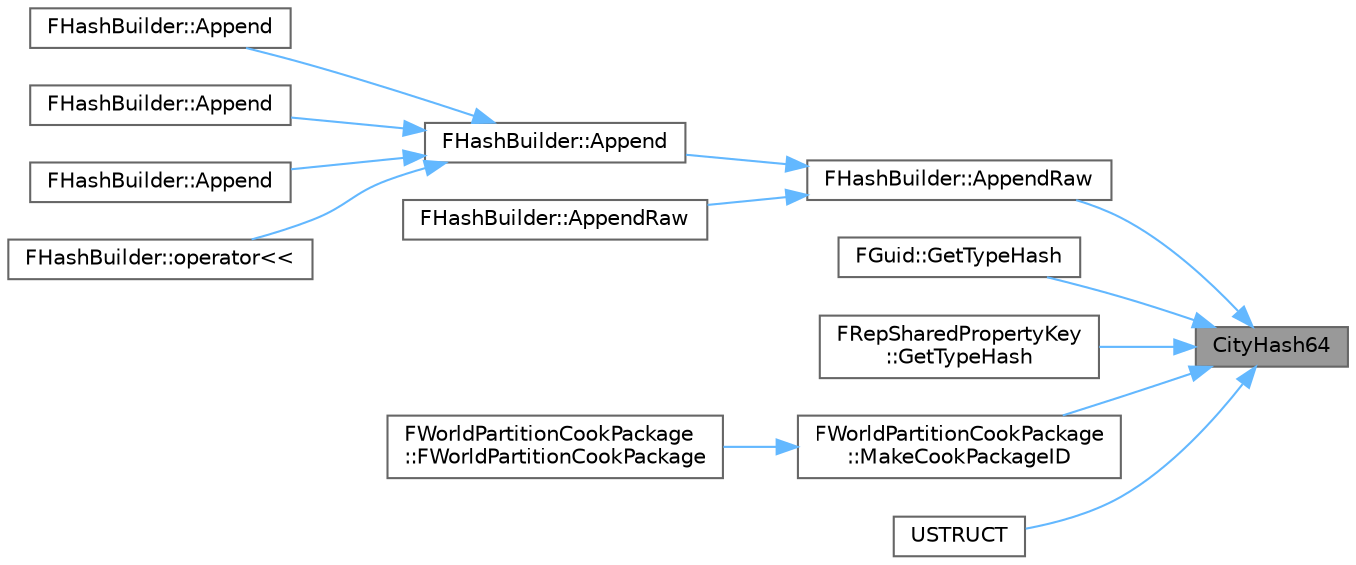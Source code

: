 digraph "CityHash64"
{
 // INTERACTIVE_SVG=YES
 // LATEX_PDF_SIZE
  bgcolor="transparent";
  edge [fontname=Helvetica,fontsize=10,labelfontname=Helvetica,labelfontsize=10];
  node [fontname=Helvetica,fontsize=10,shape=box,height=0.2,width=0.4];
  rankdir="RL";
  Node1 [id="Node000001",label="CityHash64",height=0.2,width=0.4,color="gray40", fillcolor="grey60", style="filled", fontcolor="black",tooltip=" "];
  Node1 -> Node2 [id="edge1_Node000001_Node000002",dir="back",color="steelblue1",style="solid",tooltip=" "];
  Node2 [id="Node000002",label="FHashBuilder::AppendRaw",height=0.2,width=0.4,color="grey40", fillcolor="white", style="filled",URL="$d5/d26/classFHashBuilder.html#a47c8ce67716ba86a0ad5275183611a13",tooltip=" "];
  Node2 -> Node3 [id="edge2_Node000002_Node000003",dir="back",color="steelblue1",style="solid",tooltip=" "];
  Node3 [id="Node000003",label="FHashBuilder::Append",height=0.2,width=0.4,color="grey40", fillcolor="white", style="filled",URL="$d5/d26/classFHashBuilder.html#aa4181cf58380beaab6bed5a3f020e1f8",tooltip=" "];
  Node3 -> Node4 [id="edge3_Node000003_Node000004",dir="back",color="steelblue1",style="solid",tooltip=" "];
  Node4 [id="Node000004",label="FHashBuilder::Append",height=0.2,width=0.4,color="grey40", fillcolor="white", style="filled",URL="$d5/d26/classFHashBuilder.html#a2568fcf9fffeed3d90f27286d6ac3522",tooltip=" "];
  Node3 -> Node5 [id="edge4_Node000003_Node000005",dir="back",color="steelblue1",style="solid",tooltip=" "];
  Node5 [id="Node000005",label="FHashBuilder::Append",height=0.2,width=0.4,color="grey40", fillcolor="white", style="filled",URL="$d5/d26/classFHashBuilder.html#ac548005ea9f3d3b74192e5b007e703af",tooltip=" "];
  Node3 -> Node6 [id="edge5_Node000003_Node000006",dir="back",color="steelblue1",style="solid",tooltip=" "];
  Node6 [id="Node000006",label="FHashBuilder::Append",height=0.2,width=0.4,color="grey40", fillcolor="white", style="filled",URL="$d5/d26/classFHashBuilder.html#a78b80479ad3ada18be03dec54d4878d1",tooltip=" "];
  Node3 -> Node7 [id="edge6_Node000003_Node000007",dir="back",color="steelblue1",style="solid",tooltip=" "];
  Node7 [id="Node000007",label="FHashBuilder::operator\<\<",height=0.2,width=0.4,color="grey40", fillcolor="white", style="filled",URL="$d5/d26/classFHashBuilder.html#a39201e4bed0eb372aa863184ee51dea0",tooltip=" "];
  Node2 -> Node8 [id="edge7_Node000002_Node000008",dir="back",color="steelblue1",style="solid",tooltip=" "];
  Node8 [id="Node000008",label="FHashBuilder::AppendRaw",height=0.2,width=0.4,color="grey40", fillcolor="white", style="filled",URL="$d5/d26/classFHashBuilder.html#a40ee9978cb3020e03d5eae43e7ba2e3f",tooltip=" "];
  Node1 -> Node9 [id="edge8_Node000001_Node000009",dir="back",color="steelblue1",style="solid",tooltip=" "];
  Node9 [id="Node000009",label="FGuid::GetTypeHash",height=0.2,width=0.4,color="grey40", fillcolor="white", style="filled",URL="$d8/d29/structFGuid.html#aac547aa1ee684416c391e03cac41515d",tooltip="Calculates the hash for a GUID."];
  Node1 -> Node10 [id="edge9_Node000001_Node000010",dir="back",color="steelblue1",style="solid",tooltip=" "];
  Node10 [id="Node000010",label="FRepSharedPropertyKey\l::GetTypeHash",height=0.2,width=0.4,color="grey40", fillcolor="white", style="filled",URL="$db/d65/structFRepSharedPropertyKey.html#aabf9de47715011ec72b78b17e653748f",tooltip=" "];
  Node1 -> Node11 [id="edge10_Node000001_Node000011",dir="back",color="steelblue1",style="solid",tooltip=" "];
  Node11 [id="Node000011",label="FWorldPartitionCookPackage\l::MakeCookPackageID",height=0.2,width=0.4,color="grey40", fillcolor="white", style="filled",URL="$d3/dd2/structFWorldPartitionCookPackage.html#a9920a036f760567b862f66235f9dc400",tooltip=" "];
  Node11 -> Node12 [id="edge11_Node000011_Node000012",dir="back",color="steelblue1",style="solid",tooltip=" "];
  Node12 [id="Node000012",label="FWorldPartitionCookPackage\l::FWorldPartitionCookPackage",height=0.2,width=0.4,color="grey40", fillcolor="white", style="filled",URL="$d3/dd2/structFWorldPartitionCookPackage.html#a1016eec14f70dda8dc0d5d49d59e6749",tooltip=" "];
  Node1 -> Node13 [id="edge12_Node000001_Node000013",dir="back",color="steelblue1",style="solid",tooltip=" "];
  Node13 [id="Node000013",label="USTRUCT",height=0.2,width=0.4,color="grey40", fillcolor="white", style="filled",URL="$d9/d7e/ModuleInputTokenStore_8h.html#ae8ff63633150fb7c2786ff57f4b673f4",tooltip=" "];
}

